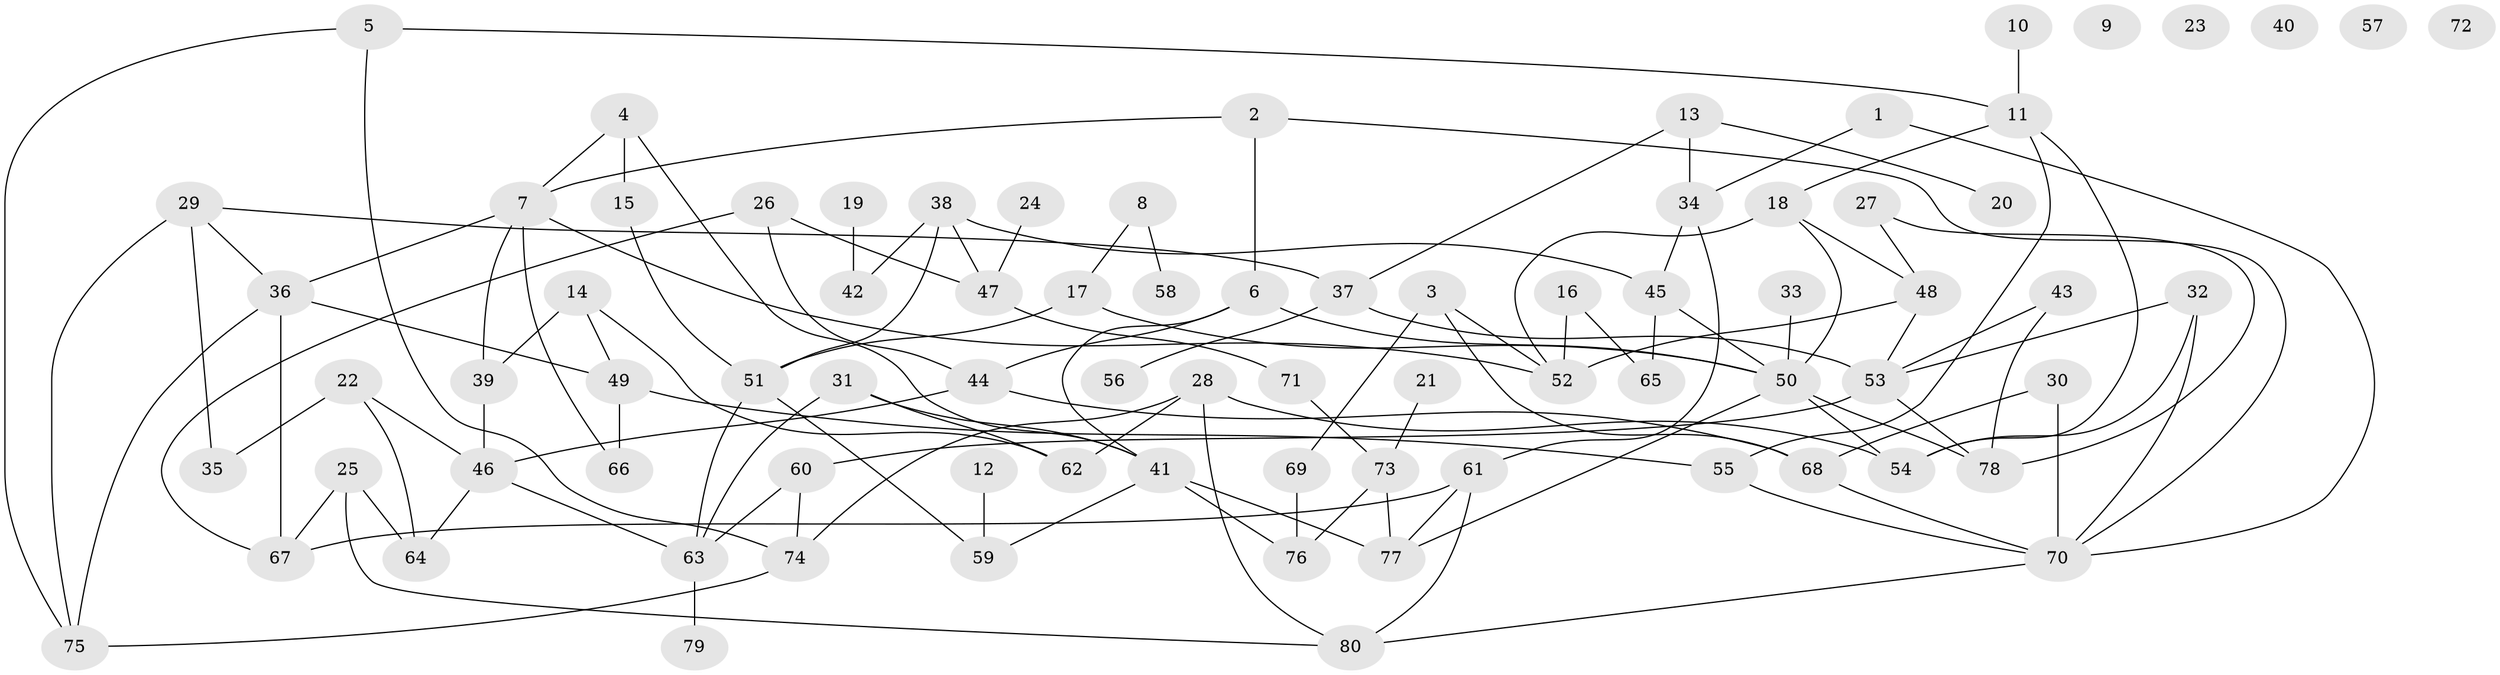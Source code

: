 // coarse degree distribution, {3: 0.14285714285714285, 4: 0.2571428571428571, 5: 0.14285714285714285, 6: 0.11428571428571428, 2: 0.08571428571428572, 8: 0.02857142857142857, 9: 0.05714285714285714, 1: 0.11428571428571428, 7: 0.05714285714285714}
// Generated by graph-tools (version 1.1) at 2025/48/03/04/25 22:48:00]
// undirected, 80 vertices, 122 edges
graph export_dot {
  node [color=gray90,style=filled];
  1;
  2;
  3;
  4;
  5;
  6;
  7;
  8;
  9;
  10;
  11;
  12;
  13;
  14;
  15;
  16;
  17;
  18;
  19;
  20;
  21;
  22;
  23;
  24;
  25;
  26;
  27;
  28;
  29;
  30;
  31;
  32;
  33;
  34;
  35;
  36;
  37;
  38;
  39;
  40;
  41;
  42;
  43;
  44;
  45;
  46;
  47;
  48;
  49;
  50;
  51;
  52;
  53;
  54;
  55;
  56;
  57;
  58;
  59;
  60;
  61;
  62;
  63;
  64;
  65;
  66;
  67;
  68;
  69;
  70;
  71;
  72;
  73;
  74;
  75;
  76;
  77;
  78;
  79;
  80;
  1 -- 34;
  1 -- 70;
  2 -- 6;
  2 -- 7;
  2 -- 70;
  3 -- 52;
  3 -- 68;
  3 -- 69;
  4 -- 7;
  4 -- 15;
  4 -- 41;
  5 -- 11;
  5 -- 74;
  5 -- 75;
  6 -- 41;
  6 -- 44;
  6 -- 50;
  7 -- 36;
  7 -- 39;
  7 -- 52;
  7 -- 66;
  8 -- 17;
  8 -- 58;
  10 -- 11;
  11 -- 18;
  11 -- 54;
  11 -- 55;
  12 -- 59;
  13 -- 20;
  13 -- 34;
  13 -- 37;
  14 -- 39;
  14 -- 49;
  14 -- 62;
  15 -- 51;
  16 -- 52;
  16 -- 65;
  17 -- 50;
  17 -- 51;
  18 -- 48;
  18 -- 50;
  18 -- 52;
  19 -- 42;
  21 -- 73;
  22 -- 35;
  22 -- 46;
  22 -- 64;
  24 -- 47;
  25 -- 64;
  25 -- 67;
  25 -- 80;
  26 -- 44;
  26 -- 47;
  26 -- 67;
  27 -- 48;
  27 -- 78;
  28 -- 54;
  28 -- 62;
  28 -- 74;
  28 -- 80;
  29 -- 35;
  29 -- 36;
  29 -- 37;
  29 -- 75;
  30 -- 68;
  30 -- 70;
  31 -- 41;
  31 -- 62;
  31 -- 63;
  32 -- 53;
  32 -- 54;
  32 -- 70;
  33 -- 50;
  34 -- 45;
  34 -- 61;
  36 -- 49;
  36 -- 67;
  36 -- 75;
  37 -- 53;
  37 -- 56;
  38 -- 42;
  38 -- 45;
  38 -- 47;
  38 -- 51;
  39 -- 46;
  41 -- 59;
  41 -- 76;
  41 -- 77;
  43 -- 53;
  43 -- 78;
  44 -- 46;
  44 -- 68;
  45 -- 50;
  45 -- 65;
  46 -- 63;
  46 -- 64;
  47 -- 71;
  48 -- 52;
  48 -- 53;
  49 -- 55;
  49 -- 66;
  50 -- 54;
  50 -- 77;
  50 -- 78;
  51 -- 59;
  51 -- 63;
  53 -- 60;
  53 -- 78;
  55 -- 70;
  60 -- 63;
  60 -- 74;
  61 -- 67;
  61 -- 77;
  61 -- 80;
  63 -- 79;
  68 -- 70;
  69 -- 76;
  70 -- 80;
  71 -- 73;
  73 -- 76;
  73 -- 77;
  74 -- 75;
}
